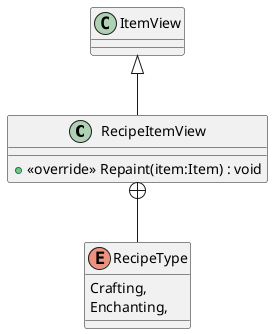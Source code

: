 @startuml
class RecipeItemView {
    + <<override>> Repaint(item:Item) : void
}
enum RecipeType {
    Crafting,
    Enchanting,
}
ItemView <|-- RecipeItemView
RecipeItemView +-- RecipeType
@enduml
